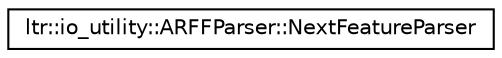 digraph G
{
  edge [fontname="Helvetica",fontsize="10",labelfontname="Helvetica",labelfontsize="10"];
  node [fontname="Helvetica",fontsize="10",shape=record];
  rankdir="LR";
  Node1 [label="ltr::io_utility::ARFFParser::NextFeatureParser",height=0.2,width=0.4,color="black", fillcolor="white", style="filled",URL="$classltr_1_1io__utility_1_1_a_r_f_f_parser_1_1_next_feature_parser.html"];
}
